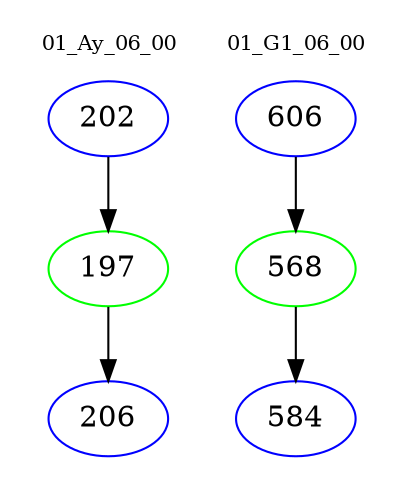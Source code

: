 digraph{
subgraph cluster_0 {
color = white
label = "01_Ay_06_00";
fontsize=10;
T0_202 [label="202", color="blue"]
T0_202 -> T0_197 [color="black"]
T0_197 [label="197", color="green"]
T0_197 -> T0_206 [color="black"]
T0_206 [label="206", color="blue"]
}
subgraph cluster_1 {
color = white
label = "01_G1_06_00";
fontsize=10;
T1_606 [label="606", color="blue"]
T1_606 -> T1_568 [color="black"]
T1_568 [label="568", color="green"]
T1_568 -> T1_584 [color="black"]
T1_584 [label="584", color="blue"]
}
}
